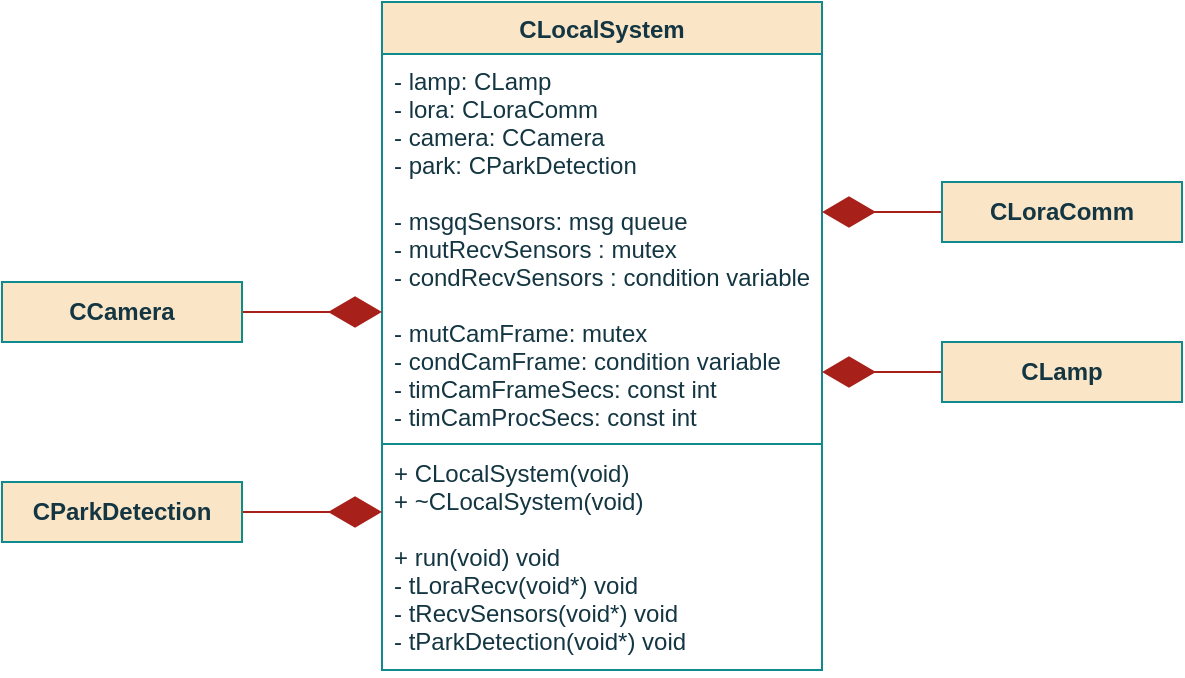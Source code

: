 <mxfile version="16.0.3" type="github" pages="7">
  <diagram id="xRPbzMYtvzO_JJK2Yxg7" name="Class">
    <mxGraphModel dx="931" dy="527" grid="1" gridSize="10" guides="1" tooltips="1" connect="1" arrows="1" fold="1" page="1" pageScale="1" pageWidth="850" pageHeight="1100" math="0" shadow="0">
      <root>
        <mxCell id="0" />
        <mxCell id="1" parent="0" />
        <mxCell id="exN9-fndayGN609k0AWI-1" value="CLocalSystem" style="swimlane;fontStyle=1;align=center;verticalAlign=top;childLayout=stackLayout;horizontal=1;startSize=26;horizontalStack=0;resizeParent=1;resizeParentMax=0;resizeLast=0;collapsible=1;marginBottom=0;fillColor=#FAE5C7;strokeColor=#0F8B8D;fontColor=#143642;" parent="1" vertex="1">
          <mxGeometry x="320" y="10" width="220" height="334" as="geometry">
            <mxRectangle x="-80" y="480" width="80" height="26" as="alternateBounds" />
          </mxGeometry>
        </mxCell>
        <mxCell id="exN9-fndayGN609k0AWI-2" value="- lamp: CLamp&#xa;- lora: CLoraComm&#xa;- camera: CCamera&#xa;- park: CParkDetection&#xa;&#xa;- msgqSensors: msg queue&#xa;- mutRecvSensors : mutex&#xa;- condRecvSensors : condition variable&#xa;&#xa;- mutCamFrame: mutex&#xa;- condCamFrame: condition variable&#xa;- timCamFrameSecs: const int&#xa;- timCamProcSecs: const int&#xa;&#xa;&#xa;&#xa;&#xa;" style="text;strokeColor=none;fillColor=none;align=left;verticalAlign=top;spacingLeft=4;spacingRight=4;overflow=hidden;rotatable=0;points=[[0,0.5],[1,0.5]];portConstraint=eastwest;fontColor=#143642;" parent="exN9-fndayGN609k0AWI-1" vertex="1">
          <mxGeometry y="26" width="220" height="194" as="geometry" />
        </mxCell>
        <mxCell id="exN9-fndayGN609k0AWI-3" value="" style="line;strokeWidth=1;fillColor=none;align=left;verticalAlign=middle;spacingTop=-1;spacingLeft=3;spacingRight=3;rotatable=0;labelPosition=right;points=[];portConstraint=eastwest;labelBackgroundColor=#DAD2D8;strokeColor=#0F8B8D;fontColor=#143642;" parent="exN9-fndayGN609k0AWI-1" vertex="1">
          <mxGeometry y="220" width="220" height="2" as="geometry" />
        </mxCell>
        <mxCell id="exN9-fndayGN609k0AWI-4" value="+ CLocalSystem(void)&#xa;+ ~CLocalSystem(void)&#xa;&#xa;+ run(void) void&#xa;- tLoraRecv(void*) void&#xa;- tRecvSensors(void*) void&#xa;- tParkDetection(void*) void&#xa;" style="text;strokeColor=none;fillColor=none;align=left;verticalAlign=top;spacingLeft=4;spacingRight=4;overflow=hidden;rotatable=0;points=[[0,0.5],[1,0.5]];portConstraint=eastwest;fontColor=#143642;" parent="exN9-fndayGN609k0AWI-1" vertex="1">
          <mxGeometry y="222" width="220" height="112" as="geometry" />
        </mxCell>
        <mxCell id="exN9-fndayGN609k0AWI-5" value="" style="endArrow=diamondThin;endFill=1;endSize=24;html=1;rounded=0;sketch=0;fontColor=#143642;strokeColor=#A8201A;fillColor=#FAE5C7;exitX=1;exitY=0.5;exitDx=0;exitDy=0;" parent="1" source="exN9-fndayGN609k0AWI-11" edge="1">
          <mxGeometry width="160" relative="1" as="geometry">
            <mxPoint x="300" y="230" as="sourcePoint" />
            <mxPoint x="320" y="265.0" as="targetPoint" />
          </mxGeometry>
        </mxCell>
        <mxCell id="exN9-fndayGN609k0AWI-6" value="" style="endArrow=diamondThin;endFill=1;endSize=24;html=1;rounded=0;sketch=0;fontColor=#143642;strokeColor=#A8201A;fillColor=#FAE5C7;exitX=0;exitY=0.5;exitDx=0;exitDy=0;" parent="1" edge="1">
          <mxGeometry width="160" relative="1" as="geometry">
            <mxPoint x="600" y="115" as="sourcePoint" />
            <mxPoint x="540" y="115" as="targetPoint" />
          </mxGeometry>
        </mxCell>
        <mxCell id="exN9-fndayGN609k0AWI-7" value="" style="endArrow=diamondThin;endFill=1;endSize=24;html=1;rounded=0;sketch=0;fontColor=#143642;strokeColor=#A8201A;fillColor=#FAE5C7;exitX=0;exitY=0.5;exitDx=0;exitDy=0;" parent="1" source="exN9-fndayGN609k0AWI-9" edge="1">
          <mxGeometry width="160" relative="1" as="geometry">
            <mxPoint x="540" y="148" as="sourcePoint" />
            <mxPoint x="540" y="195" as="targetPoint" />
          </mxGeometry>
        </mxCell>
        <mxCell id="exN9-fndayGN609k0AWI-8" value="" style="endArrow=diamondThin;endFill=1;endSize=24;html=1;rounded=0;sketch=0;fontColor=#143642;strokeColor=#A8201A;fillColor=#FAE5C7;exitX=1;exitY=0.5;exitDx=0;exitDy=0;" parent="1" source="exN9-fndayGN609k0AWI-10" edge="1">
          <mxGeometry width="160" relative="1" as="geometry">
            <mxPoint x="290" y="133" as="sourcePoint" />
            <mxPoint x="320" y="165" as="targetPoint" />
          </mxGeometry>
        </mxCell>
        <mxCell id="exN9-fndayGN609k0AWI-9" value="CLamp" style="rounded=0;whiteSpace=wrap;html=1;sketch=0;fontColor=#143642;strokeColor=#0F8B8D;fillColor=#FAE5C7;fontStyle=1" parent="1" vertex="1">
          <mxGeometry x="600" y="180" width="120" height="30" as="geometry" />
        </mxCell>
        <mxCell id="exN9-fndayGN609k0AWI-10" value="&lt;div&gt;CCamera&lt;/div&gt;" style="rounded=0;whiteSpace=wrap;html=1;sketch=0;fontColor=#143642;strokeColor=#0F8B8D;fillColor=#FAE5C7;fontStyle=1" parent="1" vertex="1">
          <mxGeometry x="130" y="150" width="120" height="30" as="geometry" />
        </mxCell>
        <mxCell id="exN9-fndayGN609k0AWI-11" value="CParkDetection" style="rounded=0;whiteSpace=wrap;html=1;sketch=0;fontColor=#143642;strokeColor=#0F8B8D;fillColor=#FAE5C7;fontStyle=1" parent="1" vertex="1">
          <mxGeometry x="130" y="250" width="120" height="30" as="geometry" />
        </mxCell>
        <mxCell id="exN9-fndayGN609k0AWI-12" value="CLoraComm" style="rounded=0;whiteSpace=wrap;html=1;sketch=0;fontColor=#143642;strokeColor=#0F8B8D;fillColor=#FAE5C7;fontStyle=1" parent="1" vertex="1">
          <mxGeometry x="600" y="100" width="120" height="30" as="geometry" />
        </mxCell>
      </root>
    </mxGraphModel>
  </diagram>
  <diagram id="z8LxL4Aov0aZeH8CfiWC" name="Constructor">
    <mxGraphModel dx="2200" dy="764" grid="1" gridSize="10" guides="1" tooltips="1" connect="1" arrows="1" fold="1" page="1" pageScale="1" pageWidth="850" pageHeight="1100" math="0" shadow="0">
      <root>
        <mxCell id="op0EoiuZJEP9xvEliXSA-0" />
        <mxCell id="op0EoiuZJEP9xvEliXSA-1" parent="op0EoiuZJEP9xvEliXSA-0" />
        <mxCell id="op0EoiuZJEP9xvEliXSA-2" style="edgeStyle=orthogonalEdgeStyle;curved=0;rounded=1;sketch=0;orthogonalLoop=1;jettySize=auto;html=1;exitX=0.5;exitY=1;exitDx=0;exitDy=0;entryX=0.5;entryY=0;entryDx=0;entryDy=0;fontColor=#143642;strokeColor=#A8201A;fillColor=#FAE5C7;" parent="op0EoiuZJEP9xvEliXSA-1" source="op0EoiuZJEP9xvEliXSA-3" edge="1">
          <mxGeometry relative="1" as="geometry">
            <mxPoint x="-424.5" y="120" as="targetPoint" />
          </mxGeometry>
        </mxCell>
        <mxCell id="op0EoiuZJEP9xvEliXSA-3" value="&lt;div&gt;CLocalSystem&lt;br&gt;&lt;/div&gt;" style="ellipse;whiteSpace=wrap;html=1;fillColor=#FAE5C7;strokeColor=#0F8B8D;fontColor=#143642;fontStyle=1" parent="op0EoiuZJEP9xvEliXSA-1" vertex="1">
          <mxGeometry x="-487.5" y="50" width="125.5" height="50" as="geometry" />
        </mxCell>
        <mxCell id="op0EoiuZJEP9xvEliXSA-4" style="edgeStyle=orthogonalEdgeStyle;rounded=1;orthogonalLoop=1;jettySize=auto;html=1;exitX=0.5;exitY=1;exitDx=0;exitDy=0;entryX=0.5;entryY=0;entryDx=0;entryDy=0;strokeColor=#A8201A;" parent="op0EoiuZJEP9xvEliXSA-1" edge="1">
          <mxGeometry relative="1" as="geometry">
            <mxPoint x="-424.5" y="150" as="sourcePoint" />
            <mxPoint x="-424.75" y="170" as="targetPoint" />
          </mxGeometry>
        </mxCell>
        <mxCell id="op0EoiuZJEP9xvEliXSA-5" value="end" style="ellipse;whiteSpace=wrap;html=1;fillColor=#FAE5C7;strokeColor=#0F8B8D;fontColor=#143642;fontStyle=1" parent="op0EoiuZJEP9xvEliXSA-1" vertex="1">
          <mxGeometry x="-447.88" y="460" width="48" height="30" as="geometry" />
        </mxCell>
        <mxCell id="op0EoiuZJEP9xvEliXSA-8" style="edgeStyle=orthogonalEdgeStyle;rounded=1;orthogonalLoop=1;jettySize=auto;html=1;exitX=0.5;exitY=1;exitDx=0;exitDy=0;entryX=0.5;entryY=0;entryDx=0;entryDy=0;strokeColor=#A8201A;" parent="op0EoiuZJEP9xvEliXSA-1" source="op0EoiuZJEP9xvEliXSA-9" edge="1">
          <mxGeometry relative="1" as="geometry">
            <mxPoint x="-424.5" y="220.0" as="targetPoint" />
          </mxGeometry>
        </mxCell>
        <mxCell id="op0EoiuZJEP9xvEliXSA-9" value="Create &lt;span style=&quot;font-weight: normal&quot;&gt;Pir&lt;/span&gt;" style="shape=process;whiteSpace=wrap;html=1;backgroundOutline=1;rounded=0;sketch=0;fontColor=#143642;strokeColor=#0F8B8D;fillColor=#FAE5C7;fontStyle=1" parent="op0EoiuZJEP9xvEliXSA-1" vertex="1">
          <mxGeometry x="-499.5" y="170" width="150" height="30" as="geometry" />
        </mxCell>
        <mxCell id="op0EoiuZJEP9xvEliXSA-10" value="Create &lt;span style=&quot;font-weight: normal&quot;&gt;Camera&lt;/span&gt;" style="shape=process;whiteSpace=wrap;html=1;backgroundOutline=1;rounded=0;sketch=0;fontColor=#143642;strokeColor=#0F8B8D;fillColor=#FAE5C7;fontStyle=1" parent="op0EoiuZJEP9xvEliXSA-1" vertex="1">
          <mxGeometry x="-499.5" y="220" width="150" height="30" as="geometry" />
        </mxCell>
        <mxCell id="op0EoiuZJEP9xvEliXSA-11" value="&lt;b&gt;Create&lt;/b&gt; &lt;i&gt;lamp&lt;/i&gt;" style="rounded=0;whiteSpace=wrap;html=1;sketch=0;fontColor=#143642;strokeColor=#0F8B8D;fillColor=#FAE5C7;" parent="op0EoiuZJEP9xvEliXSA-1" vertex="1">
          <mxGeometry x="-500" y="120" width="150.25" height="30" as="geometry" />
        </mxCell>
        <mxCell id="op0EoiuZJEP9xvEliXSA-13" value="&lt;b&gt;Create &lt;/b&gt;&lt;i&gt;lora&lt;br&gt;&lt;/i&gt;" style="rounded=0;whiteSpace=wrap;html=1;sketch=0;fontColor=#143642;strokeColor=#0F8B8D;fillColor=#FAE5C7;" parent="op0EoiuZJEP9xvEliXSA-1" vertex="1">
          <mxGeometry x="-500" y="170" width="150.25" height="30" as="geometry" />
        </mxCell>
        <mxCell id="op0EoiuZJEP9xvEliXSA-14" style="edgeStyle=orthogonalEdgeStyle;rounded=1;orthogonalLoop=1;jettySize=auto;html=1;exitX=0.5;exitY=1;exitDx=0;exitDy=0;entryX=0.5;entryY=0;entryDx=0;entryDy=0;strokeColor=#A8201A;" parent="op0EoiuZJEP9xvEliXSA-1" source="op0EoiuZJEP9xvEliXSA-15" target="op0EoiuZJEP9xvEliXSA-19" edge="1">
          <mxGeometry relative="1" as="geometry" />
        </mxCell>
        <mxCell id="op0EoiuZJEP9xvEliXSA-15" value="&lt;b&gt;Create&lt;/b&gt; &lt;i&gt;camera&lt;/i&gt;" style="rounded=0;whiteSpace=wrap;html=1;sketch=0;fontColor=#143642;strokeColor=#0F8B8D;fillColor=#FAE5C7;" parent="op0EoiuZJEP9xvEliXSA-1" vertex="1">
          <mxGeometry x="-499.5" y="220" width="150.25" height="30" as="geometry" />
        </mxCell>
        <mxCell id="op0EoiuZJEP9xvEliXSA-16" style="edgeStyle=orthogonalEdgeStyle;rounded=1;orthogonalLoop=1;jettySize=auto;html=1;exitX=0.5;exitY=1;exitDx=0;exitDy=0;entryX=0.5;entryY=0;entryDx=0;entryDy=0;strokeColor=#A8201A;" parent="op0EoiuZJEP9xvEliXSA-1" source="op0EoiuZJEP9xvEliXSA-17" target="op0EoiuZJEP9xvEliXSA-5" edge="1">
          <mxGeometry relative="1" as="geometry" />
        </mxCell>
        <mxCell id="op0EoiuZJEP9xvEliXSA-17" value="&lt;div&gt;&lt;b&gt;Create&lt;/b&gt; &lt;i&gt;tLoraRecv&lt;/i&gt;&lt;/div&gt;&lt;div&gt;&lt;b&gt;Create &lt;/b&gt;&lt;i&gt;tRecvSensors&lt;/i&gt;&lt;/div&gt;&lt;div&gt;&lt;b&gt;Create &lt;/b&gt;&lt;i&gt;tParkDetection&lt;br&gt;&lt;/i&gt;&lt;/div&gt;" style="rounded=0;whiteSpace=wrap;html=1;sketch=0;fontColor=#143642;strokeColor=#0F8B8D;fillColor=#FAE5C7;" parent="op0EoiuZJEP9xvEliXSA-1" vertex="1">
          <mxGeometry x="-499.5" y="390" width="150.25" height="50" as="geometry" />
        </mxCell>
        <mxCell id="op0EoiuZJEP9xvEliXSA-18" style="edgeStyle=none;rounded=0;orthogonalLoop=1;jettySize=auto;html=1;exitX=0.5;exitY=1;exitDx=0;exitDy=0;entryX=0.5;entryY=0;entryDx=0;entryDy=0;strokeColor=#A8201A;" parent="op0EoiuZJEP9xvEliXSA-1" source="op0EoiuZJEP9xvEliXSA-19" target="famSk4UqZNQ_d9igXdaw-0" edge="1">
          <mxGeometry relative="1" as="geometry" />
        </mxCell>
        <mxCell id="op0EoiuZJEP9xvEliXSA-19" value="&lt;div&gt;&lt;b&gt;Init&lt;/b&gt; &lt;i&gt;mutCamFrame&lt;/i&gt;&lt;/div&gt;&lt;div&gt;&lt;b&gt;Init&lt;/b&gt; &lt;i&gt;condCamFrame&lt;/i&gt;&lt;br&gt;&lt;/div&gt;" style="rounded=0;whiteSpace=wrap;html=1;sketch=0;fontColor=#143642;strokeColor=#0F8B8D;fillColor=#FAE5C7;" parent="op0EoiuZJEP9xvEliXSA-1" vertex="1">
          <mxGeometry x="-499.5" y="270" width="150.25" height="40" as="geometry" />
        </mxCell>
        <mxCell id="famSk4UqZNQ_d9igXdaw-1" style="edgeStyle=orthogonalEdgeStyle;rounded=1;orthogonalLoop=1;jettySize=auto;html=1;exitX=0.5;exitY=1;exitDx=0;exitDy=0;entryX=0.5;entryY=0;entryDx=0;entryDy=0;strokeColor=#A8201A;" parent="op0EoiuZJEP9xvEliXSA-1" source="famSk4UqZNQ_d9igXdaw-0" target="op0EoiuZJEP9xvEliXSA-17" edge="1">
          <mxGeometry relative="1" as="geometry" />
        </mxCell>
        <mxCell id="famSk4UqZNQ_d9igXdaw-0" value="&lt;div&gt;&lt;b&gt;Init&lt;/b&gt; &lt;i&gt;mutRecvSensors&lt;/i&gt;&lt;/div&gt;&lt;div&gt;&lt;b&gt;Init&lt;/b&gt; &lt;i&gt;condRecvSensors&lt;/i&gt;&lt;br&gt;&lt;/div&gt;" style="rounded=0;whiteSpace=wrap;html=1;sketch=0;fontColor=#143642;strokeColor=#0F8B8D;fillColor=#FAE5C7;" parent="op0EoiuZJEP9xvEliXSA-1" vertex="1">
          <mxGeometry x="-499.5" y="330" width="150.25" height="40" as="geometry" />
        </mxCell>
      </root>
    </mxGraphModel>
  </diagram>
  <diagram id="DM7wTGIC_bG_-rdbyG2Y" name="run">
    <mxGraphModel dx="2200" dy="764" grid="1" gridSize="10" guides="1" tooltips="1" connect="1" arrows="1" fold="1" page="1" pageScale="1" pageWidth="850" pageHeight="1100" math="0" shadow="0">
      <root>
        <mxCell id="9_ueuVdL5JtDlcy8EPzc-0" />
        <mxCell id="9_ueuVdL5JtDlcy8EPzc-1" parent="9_ueuVdL5JtDlcy8EPzc-0" />
        <mxCell id="Uo0M1PV5pyz27_JYEp9l-0" style="edgeStyle=orthogonalEdgeStyle;curved=0;rounded=1;sketch=0;orthogonalLoop=1;jettySize=auto;html=1;exitX=0.5;exitY=1;exitDx=0;exitDy=0;entryX=0.5;entryY=0;entryDx=0;entryDy=0;fontColor=#143642;strokeColor=#A8201A;fillColor=#FAE5C7;" parent="9_ueuVdL5JtDlcy8EPzc-1" source="Uo0M1PV5pyz27_JYEp9l-1" edge="1">
          <mxGeometry relative="1" as="geometry">
            <mxPoint x="-424.5" y="120" as="targetPoint" />
          </mxGeometry>
        </mxCell>
        <mxCell id="Uo0M1PV5pyz27_JYEp9l-1" value="Run" style="ellipse;whiteSpace=wrap;html=1;fillColor=#FAE5C7;strokeColor=#0F8B8D;fontColor=#143642;fontStyle=1" parent="9_ueuVdL5JtDlcy8EPzc-1" vertex="1">
          <mxGeometry x="-487.5" y="50" width="125.5" height="50" as="geometry" />
        </mxCell>
        <mxCell id="Uo0M1PV5pyz27_JYEp9l-3" value="end" style="ellipse;whiteSpace=wrap;html=1;fillColor=#FAE5C7;strokeColor=#0F8B8D;fontColor=#143642;fontStyle=1" parent="9_ueuVdL5JtDlcy8EPzc-1" vertex="1">
          <mxGeometry x="-449.37" y="340" width="48" height="30" as="geometry" />
        </mxCell>
        <mxCell id="_3WkHsjY319dbbsvAc-e-0" style="edgeStyle=orthogonalEdgeStyle;rounded=1;orthogonalLoop=1;jettySize=auto;html=1;exitX=0.5;exitY=1;exitDx=0;exitDy=0;entryX=0.5;entryY=0;entryDx=0;entryDy=0;strokeColor=#A8201A;" parent="9_ueuVdL5JtDlcy8EPzc-1" source="I6FT9Wov1RtJGtG56qlr-0" target="xCNR5hnXxy7U439vFOP1-0" edge="1">
          <mxGeometry relative="1" as="geometry" />
        </mxCell>
        <mxCell id="I6FT9Wov1RtJGtG56qlr-0" value="&lt;i&gt;lora&lt;/i&gt;&lt;b&gt;.init(&lt;/b&gt;&lt;b&gt;)&lt;/b&gt;" style="shape=process;whiteSpace=wrap;html=1;backgroundOutline=1;rounded=0;sketch=0;fontColor=#143642;strokeColor=#0F8B8D;fillColor=#FAE5C7;" parent="9_ueuVdL5JtDlcy8EPzc-1" vertex="1">
          <mxGeometry x="-499.75" y="170" width="150" height="30" as="geometry" />
        </mxCell>
        <mxCell id="_3WkHsjY319dbbsvAc-e-1" style="edgeStyle=orthogonalEdgeStyle;rounded=1;orthogonalLoop=1;jettySize=auto;html=1;exitX=0.5;exitY=1;exitDx=0;exitDy=0;entryX=0.5;entryY=0;entryDx=0;entryDy=0;strokeColor=#A8201A;" parent="9_ueuVdL5JtDlcy8EPzc-1" source="xCNR5hnXxy7U439vFOP1-0" target="KINEDeFreG2Bv2fwqSzw-0" edge="1">
          <mxGeometry relative="1" as="geometry" />
        </mxCell>
        <mxCell id="xCNR5hnXxy7U439vFOP1-0" value="&lt;i&gt;lora&lt;/i&gt;&lt;b&gt;.run(&lt;/b&gt;&lt;b&gt;)&lt;/b&gt;" style="shape=process;whiteSpace=wrap;html=1;backgroundOutline=1;rounded=0;sketch=0;fontColor=#143642;strokeColor=#0F8B8D;fillColor=#FAE5C7;" parent="9_ueuVdL5JtDlcy8EPzc-1" vertex="1">
          <mxGeometry x="-500.37" y="220" width="150" height="30" as="geometry" />
        </mxCell>
        <mxCell id="_3WkHsjY319dbbsvAc-e-2" style="edgeStyle=orthogonalEdgeStyle;rounded=1;orthogonalLoop=1;jettySize=auto;html=1;exitX=0.5;exitY=1;exitDx=0;exitDy=0;entryX=0.5;entryY=0;entryDx=0;entryDy=0;strokeColor=#A8201A;" parent="9_ueuVdL5JtDlcy8EPzc-1" source="KINEDeFreG2Bv2fwqSzw-0" target="Uo0M1PV5pyz27_JYEp9l-3" edge="1">
          <mxGeometry relative="1" as="geometry" />
        </mxCell>
        <mxCell id="KINEDeFreG2Bv2fwqSzw-0" value="&lt;div&gt;&lt;b&gt;Join&lt;/b&gt; &lt;i&gt;tLoraRecv&lt;/i&gt;&lt;/div&gt;&lt;div&gt;&lt;b&gt;Join&lt;/b&gt; &lt;i&gt;tRecvSensors&lt;/i&gt;&lt;/div&gt;&lt;div&gt;&lt;b&gt;Join&lt;/b&gt; &lt;i&gt;tParkDetection&lt;/i&gt;&lt;br&gt;&lt;/div&gt;" style="rounded=0;whiteSpace=wrap;html=1;sketch=0;fontColor=#143642;strokeColor=#0F8B8D;fillColor=#FAE5C7;" parent="9_ueuVdL5JtDlcy8EPzc-1" vertex="1">
          <mxGeometry x="-500.37" y="270" width="150" height="50" as="geometry" />
        </mxCell>
        <mxCell id="52kxpFOcmbm5MqgvhABa-0" style="edgeStyle=orthogonalEdgeStyle;rounded=1;orthogonalLoop=1;jettySize=auto;html=1;exitX=0.5;exitY=1;exitDx=0;exitDy=0;entryX=0.5;entryY=0;entryDx=0;entryDy=0;strokeColor=#A8201A;" parent="9_ueuVdL5JtDlcy8EPzc-1" source="-T743L5B9WCy__bEw3Js-0" target="I6FT9Wov1RtJGtG56qlr-0" edge="1">
          <mxGeometry relative="1" as="geometry" />
        </mxCell>
        <mxCell id="-T743L5B9WCy__bEw3Js-0" value="&lt;b&gt;setTimer(&lt;/b&gt;&lt;i&gt;timCamFrame&lt;/i&gt;&lt;b&gt;)&lt;/b&gt;" style="rounded=0;whiteSpace=wrap;html=1;sketch=0;fontColor=#143642;strokeColor=#0F8B8D;fillColor=#FAE5C7;" parent="9_ueuVdL5JtDlcy8EPzc-1" vertex="1">
          <mxGeometry x="-499.75" y="120" width="149.75" height="30" as="geometry" />
        </mxCell>
      </root>
    </mxGraphModel>
  </diagram>
  <diagram id="EEZgsm-cIwMRwmNPxhZT" name="tLoraRecv">
    <mxGraphModel dx="2200" dy="764" grid="1" gridSize="10" guides="1" tooltips="1" connect="1" arrows="1" fold="1" page="1" pageScale="1" pageWidth="850" pageHeight="1100" math="0" shadow="0">
      <root>
        <mxCell id="wxZqaYUNUVHBQ3FXVzNk-0" />
        <mxCell id="wxZqaYUNUVHBQ3FXVzNk-1" parent="wxZqaYUNUVHBQ3FXVzNk-0" />
        <mxCell id="wxZqaYUNUVHBQ3FXVzNk-2" style="edgeStyle=orthogonalEdgeStyle;curved=0;rounded=1;sketch=0;orthogonalLoop=1;jettySize=auto;html=1;exitX=0.5;exitY=1;exitDx=0;exitDy=0;entryX=0.5;entryY=0;entryDx=0;entryDy=0;fontColor=#143642;strokeColor=#A8201A;fillColor=#FAE5C7;" parent="wxZqaYUNUVHBQ3FXVzNk-1" source="wxZqaYUNUVHBQ3FXVzNk-3" target="wxZqaYUNUVHBQ3FXVzNk-5" edge="1">
          <mxGeometry relative="1" as="geometry" />
        </mxCell>
        <mxCell id="wxZqaYUNUVHBQ3FXVzNk-3" value="tLoraRecv" style="ellipse;whiteSpace=wrap;html=1;fillColor=#FAE5C7;strokeColor=#0F8B8D;fontColor=#143642;fontStyle=1" parent="wxZqaYUNUVHBQ3FXVzNk-1" vertex="1">
          <mxGeometry x="-488" y="80" width="125.5" height="50" as="geometry" />
        </mxCell>
        <mxCell id="wxZqaYUNUVHBQ3FXVzNk-4" style="edgeStyle=orthogonalEdgeStyle;curved=0;rounded=1;sketch=0;orthogonalLoop=1;jettySize=auto;html=1;exitX=0.5;exitY=1;exitDx=0;exitDy=0;entryX=0.5;entryY=0;entryDx=0;entryDy=0;fontColor=#143642;strokeColor=#A8201A;fillColor=#FAE5C7;" parent="wxZqaYUNUVHBQ3FXVzNk-1" source="wxZqaYUNUVHBQ3FXVzNk-5" edge="1">
          <mxGeometry relative="1" as="geometry">
            <mxPoint x="-425" y="200.0" as="targetPoint" />
          </mxGeometry>
        </mxCell>
        <mxCell id="wxZqaYUNUVHBQ3FXVzNk-5" value="" style="ellipse;whiteSpace=wrap;html=1;aspect=fixed;rounded=0;sketch=0;fontColor=#143642;strokeColor=#0F8B8D;fillColor=#FAE5C7;" parent="wxZqaYUNUVHBQ3FXVzNk-1" vertex="1">
          <mxGeometry x="-435" y="160" width="20" height="20" as="geometry" />
        </mxCell>
        <mxCell id="wxZqaYUNUVHBQ3FXVzNk-6" value="Returns &lt;i&gt;message&lt;/i&gt;" style="edgeStyle=orthogonalEdgeStyle;curved=0;rounded=1;sketch=0;orthogonalLoop=1;jettySize=auto;html=1;fontColor=#143642;strokeColor=#A8201A;fillColor=#FAE5C7;entryX=0.5;entryY=0;entryDx=0;entryDy=0;exitX=0.5;exitY=1;exitDx=0;exitDy=0;" parent="wxZqaYUNUVHBQ3FXVzNk-1" source="wxZqaYUNUVHBQ3FXVzNk-11" target="wxZqaYUNUVHBQ3FXVzNk-16" edge="1">
          <mxGeometry relative="1" as="geometry">
            <mxPoint x="-425" y="300.0" as="sourcePoint" />
            <mxPoint x="-425.25" y="350" as="targetPoint" />
          </mxGeometry>
        </mxCell>
        <mxCell id="wxZqaYUNUVHBQ3FXVzNk-7" style="edgeStyle=orthogonalEdgeStyle;rounded=1;sketch=0;orthogonalLoop=1;jettySize=auto;html=1;exitX=0.5;exitY=1;exitDx=0;exitDy=0;entryX=0;entryY=0.5;entryDx=0;entryDy=0;fontColor=#143642;strokeColor=#A8201A;fillColor=#FAE5C7;" parent="wxZqaYUNUVHBQ3FXVzNk-1" source="wxZqaYUNUVHBQ3FXVzNk-8" target="wxZqaYUNUVHBQ3FXVzNk-5" edge="1">
          <mxGeometry relative="1" as="geometry">
            <Array as="points">
              <mxPoint x="-425" y="500" />
              <mxPoint x="-570" y="500" />
              <mxPoint x="-570" y="170" />
            </Array>
          </mxGeometry>
        </mxCell>
        <mxCell id="wxZqaYUNUVHBQ3FXVzNk-8" value="&lt;b&gt;Execute&lt;/b&gt; &lt;i&gt;command&lt;/i&gt;" style="rounded=0;whiteSpace=wrap;html=1;sketch=0;fontColor=#143642;strokeColor=#0F8B8D;fillColor=#FAE5C7;" parent="wxZqaYUNUVHBQ3FXVzNk-1" vertex="1">
          <mxGeometry x="-500" y="460" width="150" height="30" as="geometry" />
        </mxCell>
        <mxCell id="wxZqaYUNUVHBQ3FXVzNk-9" style="edgeStyle=orthogonalEdgeStyle;curved=0;rounded=1;sketch=0;orthogonalLoop=1;jettySize=auto;html=1;exitX=1;exitY=0.5;exitDx=0;exitDy=0;entryX=1;entryY=0.5;entryDx=0;entryDy=0;fontColor=#143642;strokeColor=#A8201A;fillColor=#FAE5C7;" parent="wxZqaYUNUVHBQ3FXVzNk-1" source="wxZqaYUNUVHBQ3FXVzNk-16" target="wxZqaYUNUVHBQ3FXVzNk-5" edge="1">
          <mxGeometry relative="1" as="geometry">
            <mxPoint x="-382.75" y="660" as="sourcePoint" />
            <Array as="points">
              <mxPoint x="-320" y="315" />
              <mxPoint x="-320" y="170" />
            </Array>
          </mxGeometry>
        </mxCell>
        <mxCell id="wxZqaYUNUVHBQ3FXVzNk-10" value="No" style="edgeLabel;html=1;align=center;verticalAlign=middle;resizable=0;points=[];fontColor=#143642;" parent="wxZqaYUNUVHBQ3FXVzNk-9" vertex="1" connectable="0">
          <mxGeometry x="-0.958" y="2" relative="1" as="geometry">
            <mxPoint as="offset" />
          </mxGeometry>
        </mxCell>
        <mxCell id="wxZqaYUNUVHBQ3FXVzNk-11" value="&lt;i&gt;lora&lt;/i&gt;&lt;b&gt;.recv()&lt;/b&gt;" style="shape=process;whiteSpace=wrap;html=1;backgroundOutline=1;rounded=0;sketch=0;fontColor=#143642;strokeColor=#0F8B8D;fillColor=#FAE5C7;" parent="wxZqaYUNUVHBQ3FXVzNk-1" vertex="1">
          <mxGeometry x="-500" y="200" width="150" height="30" as="geometry" />
        </mxCell>
        <mxCell id="wxZqaYUNUVHBQ3FXVzNk-12" value="Returns &lt;i&gt;command&lt;/i&gt;" style="edgeStyle=orthogonalEdgeStyle;rounded=1;sketch=0;orthogonalLoop=1;jettySize=auto;html=1;fontColor=#143642;strokeColor=#A8201A;fillColor=#FAE5C7;" parent="wxZqaYUNUVHBQ3FXVzNk-1" source="wxZqaYUNUVHBQ3FXVzNk-13" target="wxZqaYUNUVHBQ3FXVzNk-8" edge="1">
          <mxGeometry relative="1" as="geometry" />
        </mxCell>
        <mxCell id="wxZqaYUNUVHBQ3FXVzNk-13" value="&lt;b&gt;parse&lt;/b&gt;(&lt;i&gt;message&lt;/i&gt;)" style="shape=process;whiteSpace=wrap;html=1;backgroundOutline=1;rounded=0;sketch=0;fontColor=#143642;strokeColor=#0F8B8D;fillColor=#FAE5C7;" parent="wxZqaYUNUVHBQ3FXVzNk-1" vertex="1">
          <mxGeometry x="-500.25" y="390" width="150" height="30" as="geometry" />
        </mxCell>
        <mxCell id="wxZqaYUNUVHBQ3FXVzNk-14" style="edgeStyle=orthogonalEdgeStyle;sketch=0;orthogonalLoop=1;jettySize=auto;html=1;exitX=0;exitY=0.5;exitDx=0;exitDy=0;entryX=0.5;entryY=0;entryDx=0;entryDy=0;fontColor=#143642;strokeColor=#A8201A;fillColor=#FAE5C7;rounded=1;" parent="wxZqaYUNUVHBQ3FXVzNk-1" source="wxZqaYUNUVHBQ3FXVzNk-16" target="wxZqaYUNUVHBQ3FXVzNk-13" edge="1">
          <mxGeometry relative="1" as="geometry">
            <Array as="points">
              <mxPoint x="-520" y="315" />
              <mxPoint x="-520" y="370" />
              <mxPoint x="-425" y="370" />
            </Array>
          </mxGeometry>
        </mxCell>
        <mxCell id="wxZqaYUNUVHBQ3FXVzNk-15" value="Yes" style="edgeLabel;html=1;align=center;verticalAlign=middle;resizable=0;points=[];fontColor=#143642;" parent="wxZqaYUNUVHBQ3FXVzNk-14" vertex="1" connectable="0">
          <mxGeometry x="-0.909" y="-1" relative="1" as="geometry">
            <mxPoint as="offset" />
          </mxGeometry>
        </mxCell>
        <mxCell id="wxZqaYUNUVHBQ3FXVzNk-16" value="&lt;div&gt;&lt;i&gt;message&lt;/i&gt; was&lt;/div&gt;&lt;div&gt;received?&lt;br&gt;&lt;/div&gt;" style="rhombus;whiteSpace=wrap;html=1;rounded=0;sketch=0;fontColor=#143642;strokeColor=#0F8B8D;fillColor=#FAE5C7;" parent="wxZqaYUNUVHBQ3FXVzNk-1" vertex="1">
          <mxGeometry x="-474.25" y="270" width="98" height="90" as="geometry" />
        </mxCell>
      </root>
    </mxGraphModel>
  </diagram>
  <diagram name="tRecvSensors" id="W7XW2chocMMKl4qNiYHi">
    <mxGraphModel dx="771" dy="437" grid="1" gridSize="10" guides="1" tooltips="1" connect="1" arrows="1" fold="1" page="1" pageScale="1" pageWidth="850" pageHeight="1100" math="0" shadow="0">
      <root>
        <mxCell id="65mWP75gv3ousZ1Qj-2y-0" />
        <mxCell id="65mWP75gv3ousZ1Qj-2y-1" parent="65mWP75gv3ousZ1Qj-2y-0" />
        <mxCell id="65mWP75gv3ousZ1Qj-2y-2" style="edgeStyle=orthogonalEdgeStyle;curved=0;rounded=1;sketch=0;orthogonalLoop=1;jettySize=auto;html=1;exitX=0.5;exitY=1;exitDx=0;exitDy=0;entryX=0.5;entryY=0;entryDx=0;entryDy=0;fontSize=11;fontColor=#143642;strokeColor=#A8201A;fillColor=#FAE5C7;" edge="1" parent="65mWP75gv3ousZ1Qj-2y-1" source="65mWP75gv3ousZ1Qj-2y-3" target="65mWP75gv3ousZ1Qj-2y-17">
          <mxGeometry relative="1" as="geometry" />
        </mxCell>
        <mxCell id="65mWP75gv3ousZ1Qj-2y-3" value="&lt;div&gt;tRecvSensors&lt;/div&gt;" style="ellipse;whiteSpace=wrap;html=1;fillColor=#FAE5C7;strokeColor=#0F8B8D;fontColor=#143642;fontStyle=1" vertex="1" parent="65mWP75gv3ousZ1Qj-2y-1">
          <mxGeometry x="291.75" y="60" width="125.5" height="50" as="geometry" />
        </mxCell>
        <mxCell id="65mWP75gv3ousZ1Qj-2y-4" value="Returns &lt;i&gt;cmd&lt;/i&gt;" style="edgeStyle=orthogonalEdgeStyle;curved=0;rounded=1;sketch=0;orthogonalLoop=1;jettySize=auto;html=1;exitX=0.5;exitY=1;exitDx=0;exitDy=0;entryX=0.5;entryY=0;entryDx=0;entryDy=0;fontSize=11;fontColor=#143642;strokeColor=#A8201A;fillColor=#FAE5C7;" edge="1" parent="65mWP75gv3ousZ1Qj-2y-1" source="65mWP75gv3ousZ1Qj-2y-5" target="65mWP75gv3ousZ1Qj-2y-27">
          <mxGeometry relative="1" as="geometry" />
        </mxCell>
        <mxCell id="65mWP75gv3ousZ1Qj-2y-5" value="&lt;b&gt;Read&lt;/b&gt; from &lt;i&gt;msgqSensors&lt;/i&gt;" style="rounded=0;whiteSpace=wrap;html=1;sketch=0;fontColor=#143642;strokeColor=#0F8B8D;fillColor=#FAE5C7;" vertex="1" parent="65mWP75gv3ousZ1Qj-2y-1">
          <mxGeometry x="540" y="200" width="150.25" height="30" as="geometry" />
        </mxCell>
        <mxCell id="65mWP75gv3ousZ1Qj-2y-7" value="&lt;div&gt;&lt;i&gt;lora&lt;/i&gt;&lt;b&gt;.push&lt;/b&gt;&lt;/div&gt;&lt;div&gt;(&quot;LAMP&quot; + &lt;i&gt;cmd&lt;/i&gt;)&lt;/div&gt;" style="shape=process;whiteSpace=wrap;html=1;backgroundOutline=1;rounded=0;sketch=0;fontColor=#143642;strokeColor=#0F8B8D;fillColor=#FAE5C7;size=0.064;" vertex="1" parent="65mWP75gv3ousZ1Qj-2y-1">
          <mxGeometry x="540.5" y="320" width="149.5" height="30" as="geometry" />
        </mxCell>
        <mxCell id="65mWP75gv3ousZ1Qj-2y-8" style="edgeStyle=orthogonalEdgeStyle;rounded=1;orthogonalLoop=1;jettySize=auto;html=1;exitX=0.5;exitY=1;exitDx=0;exitDy=0;entryX=0.5;entryY=0;entryDx=0;entryDy=0;strokeColor=#A8201A;" edge="1" parent="65mWP75gv3ousZ1Qj-2y-1" target="7hCzAU5IkTfohHZjhJlq-0">
          <mxGeometry relative="1" as="geometry">
            <mxPoint x="614.88" y="350" as="sourcePoint" />
          </mxGeometry>
        </mxCell>
        <mxCell id="65mWP75gv3ousZ1Qj-2y-10" style="edgeStyle=orthogonalEdgeStyle;curved=0;rounded=1;sketch=0;orthogonalLoop=1;jettySize=auto;html=1;exitX=1;exitY=0.5;exitDx=0;exitDy=0;fontSize=11;fontColor=#143642;strokeColor=#A8201A;fillColor=#FAE5C7;entryX=1;entryY=0.5;entryDx=0;entryDy=0;" edge="1" parent="65mWP75gv3ousZ1Qj-2y-1" source="65mWP75gv3ousZ1Qj-2y-14" target="65mWP75gv3ousZ1Qj-2y-15">
          <mxGeometry relative="1" as="geometry">
            <mxPoint x="349.77" y="500" as="targetPoint" />
            <Array as="points">
              <mxPoint x="460" y="365" />
              <mxPoint x="460" y="460" />
            </Array>
          </mxGeometry>
        </mxCell>
        <mxCell id="65mWP75gv3ousZ1Qj-2y-11" value="No" style="edgeLabel;html=1;align=center;verticalAlign=middle;resizable=0;points=[];fontSize=11;fontColor=#143642;" vertex="1" connectable="0" parent="65mWP75gv3ousZ1Qj-2y-10">
          <mxGeometry x="-0.91" y="-1" relative="1" as="geometry">
            <mxPoint x="7" y="-1" as="offset" />
          </mxGeometry>
        </mxCell>
        <mxCell id="65mWP75gv3ousZ1Qj-2y-12" style="edgeStyle=orthogonalEdgeStyle;rounded=1;orthogonalLoop=1;jettySize=auto;html=1;exitX=0;exitY=0.5;exitDx=0;exitDy=0;entryX=0.5;entryY=0;entryDx=0;entryDy=0;strokeColor=#A8201A;" edge="1" parent="65mWP75gv3ousZ1Qj-2y-1" source="65mWP75gv3ousZ1Qj-2y-14" target="65mWP75gv3ousZ1Qj-2y-22">
          <mxGeometry relative="1" as="geometry" />
        </mxCell>
        <mxCell id="65mWP75gv3ousZ1Qj-2y-13" value="Yes" style="edgeLabel;html=1;align=center;verticalAlign=middle;resizable=0;points=[];" vertex="1" connectable="0" parent="65mWP75gv3ousZ1Qj-2y-12">
          <mxGeometry x="-0.591" y="-1" relative="1" as="geometry">
            <mxPoint as="offset" />
          </mxGeometry>
        </mxCell>
        <mxCell id="65mWP75gv3ousZ1Qj-2y-14" value="&lt;div&gt;&lt;i&gt;msgqSensors&lt;/i&gt;&lt;/div&gt;&lt;div&gt;is empty?&lt;/div&gt;" style="rhombus;whiteSpace=wrap;html=1;rounded=0;sketch=0;fontColor=#143642;strokeColor=#0F8B8D;fillColor=#FAE5C7;" vertex="1" parent="65mWP75gv3ousZ1Qj-2y-1">
          <mxGeometry x="297.5" y="320" width="114.49" height="90" as="geometry" />
        </mxCell>
        <mxCell id="65mWP75gv3ousZ1Qj-2y-15" value="1" style="ellipse;whiteSpace=wrap;html=1;aspect=fixed;rounded=0;sketch=0;fontColor=#143642;strokeColor=#0F8B8D;fillColor=#FAE5C7;fontStyle=1" vertex="1" parent="65mWP75gv3ousZ1Qj-2y-1">
          <mxGeometry x="344.75" y="450" width="20" height="20" as="geometry" />
        </mxCell>
        <mxCell id="65mWP75gv3ousZ1Qj-2y-16" style="edgeStyle=orthogonalEdgeStyle;curved=0;rounded=1;sketch=0;orthogonalLoop=1;jettySize=auto;html=1;exitX=0.5;exitY=1;exitDx=0;exitDy=0;fontSize=11;fontColor=#143642;strokeColor=#A8201A;fillColor=#FAE5C7;entryX=0.5;entryY=0;entryDx=0;entryDy=0;" edge="1" parent="65mWP75gv3ousZ1Qj-2y-1" source="65mWP75gv3ousZ1Qj-2y-17" target="65mWP75gv3ousZ1Qj-2y-19">
          <mxGeometry relative="1" as="geometry">
            <mxPoint x="354.75" y="200" as="targetPoint" />
          </mxGeometry>
        </mxCell>
        <mxCell id="65mWP75gv3ousZ1Qj-2y-17" value="&lt;b&gt;Open &lt;/b&gt;&lt;i&gt;msgqSensors&lt;/i&gt;" style="rounded=0;whiteSpace=wrap;html=1;sketch=0;fontColor=#143642;strokeColor=#0F8B8D;fillColor=#FAE5C7;" vertex="1" parent="65mWP75gv3ousZ1Qj-2y-1">
          <mxGeometry x="279.75" y="130" width="150.25" height="30" as="geometry" />
        </mxCell>
        <mxCell id="65mWP75gv3ousZ1Qj-2y-18" style="edgeStyle=orthogonalEdgeStyle;rounded=1;orthogonalLoop=1;jettySize=auto;html=1;exitX=0.5;exitY=1;exitDx=0;exitDy=0;entryX=0.5;entryY=0;entryDx=0;entryDy=0;strokeColor=#A8201A;" edge="1" parent="65mWP75gv3ousZ1Qj-2y-1" source="65mWP75gv3ousZ1Qj-2y-19" target="65mWP75gv3ousZ1Qj-2y-25">
          <mxGeometry relative="1" as="geometry" />
        </mxCell>
        <mxCell id="65mWP75gv3ousZ1Qj-2y-19" value="&lt;b&gt;Send &lt;/b&gt;&lt;i&gt;PID to msgqSensors&lt;/i&gt;" style="rounded=0;whiteSpace=wrap;html=1;sketch=0;fontColor=#143642;strokeColor=#0F8B8D;fillColor=#FAE5C7;" vertex="1" parent="65mWP75gv3ousZ1Qj-2y-1">
          <mxGeometry x="279.37" y="180" width="150.25" height="30" as="geometry" />
        </mxCell>
        <mxCell id="65mWP75gv3ousZ1Qj-2y-20" value="" style="edgeStyle=orthogonalEdgeStyle;curved=0;rounded=1;sketch=0;orthogonalLoop=1;jettySize=auto;html=1;fontFamily=Helvetica;fontColor=#143642;strokeColor=#A8201A;fillColor=#FAE5C7;entryX=0.5;entryY=0;entryDx=0;entryDy=0;" edge="1" parent="65mWP75gv3ousZ1Qj-2y-1" target="65mWP75gv3ousZ1Qj-2y-24">
          <mxGeometry relative="1" as="geometry">
            <mxPoint x="354.75" y="260" as="targetPoint" />
            <mxPoint x="354.75" y="250.0" as="sourcePoint" />
          </mxGeometry>
        </mxCell>
        <mxCell id="65mWP75gv3ousZ1Qj-2y-21" style="edgeStyle=orthogonalEdgeStyle;rounded=1;orthogonalLoop=1;jettySize=auto;html=1;exitX=0.5;exitY=1;exitDx=0;exitDy=0;entryX=0;entryY=0.5;entryDx=0;entryDy=0;strokeColor=#A8201A;" edge="1" parent="65mWP75gv3ousZ1Qj-2y-1" source="65mWP75gv3ousZ1Qj-2y-22" target="65mWP75gv3ousZ1Qj-2y-15">
          <mxGeometry relative="1" as="geometry" />
        </mxCell>
        <mxCell id="65mWP75gv3ousZ1Qj-2y-22" value="&lt;b&gt;Wait&lt;/b&gt; for &lt;i&gt;condRecvSensors&lt;/i&gt;" style="rounded=0;whiteSpace=wrap;html=1;sketch=0;fontColor=#143642;strokeColor=#0F8B8D;fillColor=#FAE5C7;" vertex="1" parent="65mWP75gv3ousZ1Qj-2y-1">
          <mxGeometry x="170" y="400" width="150" height="30" as="geometry" />
        </mxCell>
        <mxCell id="65mWP75gv3ousZ1Qj-2y-23" style="edgeStyle=orthogonalEdgeStyle;rounded=1;orthogonalLoop=1;jettySize=auto;html=1;exitX=0.5;exitY=1;exitDx=0;exitDy=0;entryX=0.5;entryY=0;entryDx=0;entryDy=0;fontFamily=Helvetica;strokeColor=#A8201A;" edge="1" parent="65mWP75gv3ousZ1Qj-2y-1" source="65mWP75gv3ousZ1Qj-2y-24" target="65mWP75gv3ousZ1Qj-2y-14">
          <mxGeometry relative="1" as="geometry" />
        </mxCell>
        <mxCell id="65mWP75gv3ousZ1Qj-2y-24" value="&lt;b&gt;Lock&lt;/b&gt; &lt;i&gt;mutRecvSensors&lt;/i&gt;" style="rounded=0;whiteSpace=wrap;html=1;sketch=0;fontColor=#143642;strokeColor=#0F8B8D;fillColor=#FAE5C7;fontFamily=Helvetica;" vertex="1" parent="65mWP75gv3ousZ1Qj-2y-1">
          <mxGeometry x="279.62" y="270" width="150.38" height="30" as="geometry" />
        </mxCell>
        <mxCell id="65mWP75gv3ousZ1Qj-2y-25" value="" style="ellipse;whiteSpace=wrap;html=1;aspect=fixed;rounded=0;sketch=0;fontColor=#143642;strokeColor=#0F8B8D;fillColor=#FAE5C7;" vertex="1" parent="65mWP75gv3ousZ1Qj-2y-1">
          <mxGeometry x="345" y="230" width="20" height="20" as="geometry" />
        </mxCell>
        <mxCell id="65mWP75gv3ousZ1Qj-2y-26" style="edgeStyle=orthogonalEdgeStyle;rounded=1;orthogonalLoop=1;jettySize=auto;html=1;exitX=0.5;exitY=1;exitDx=0;exitDy=0;entryX=0.5;entryY=0;entryDx=0;entryDy=0;strokeColor=#A8201A;" edge="1" parent="65mWP75gv3ousZ1Qj-2y-1" source="65mWP75gv3ousZ1Qj-2y-27" target="65mWP75gv3ousZ1Qj-2y-7">
          <mxGeometry relative="1" as="geometry" />
        </mxCell>
        <mxCell id="65mWP75gv3ousZ1Qj-2y-27" value="&lt;b&gt;Unlock&lt;/b&gt; &lt;i&gt;mutRecvSensors&lt;/i&gt;" style="rounded=0;whiteSpace=wrap;html=1;sketch=0;fontColor=#143642;strokeColor=#0F8B8D;fillColor=#FAE5C7;fontFamily=Helvetica;" vertex="1" parent="65mWP75gv3ousZ1Qj-2y-1">
          <mxGeometry x="540.25" y="270" width="150.38" height="30" as="geometry" />
        </mxCell>
        <mxCell id="65mWP75gv3ousZ1Qj-2y-28" style="edgeStyle=orthogonalEdgeStyle;rounded=1;orthogonalLoop=1;jettySize=auto;html=1;exitX=0.5;exitY=1;exitDx=0;exitDy=0;entryX=0.5;entryY=0;entryDx=0;entryDy=0;strokeColor=#A8201A;" edge="1" parent="65mWP75gv3ousZ1Qj-2y-1" source="65mWP75gv3ousZ1Qj-2y-29" target="65mWP75gv3ousZ1Qj-2y-5">
          <mxGeometry relative="1" as="geometry" />
        </mxCell>
        <mxCell id="65mWP75gv3ousZ1Qj-2y-29" value="1" style="ellipse;whiteSpace=wrap;html=1;aspect=fixed;rounded=0;sketch=0;fontColor=#143642;strokeColor=#0F8B8D;fillColor=#FAE5C7;fontStyle=1" vertex="1" parent="65mWP75gv3ousZ1Qj-2y-1">
          <mxGeometry x="605.13" y="130" width="20" height="20" as="geometry" />
        </mxCell>
        <mxCell id="65mWP75gv3ousZ1Qj-2y-30" value="2" style="ellipse;whiteSpace=wrap;html=1;aspect=fixed;rounded=0;sketch=0;fontColor=#143642;strokeColor=#0F8B8D;fillColor=#FAE5C7;fontStyle=1" vertex="1" parent="65mWP75gv3ousZ1Qj-2y-1">
          <mxGeometry x="605.13" y="450" width="20" height="20" as="geometry" />
        </mxCell>
        <mxCell id="65mWP75gv3ousZ1Qj-2y-31" value="" style="edgeStyle=orthogonalEdgeStyle;rounded=1;orthogonalLoop=1;jettySize=auto;html=1;strokeColor=#A8201A;" edge="1" parent="65mWP75gv3ousZ1Qj-2y-1" source="65mWP75gv3ousZ1Qj-2y-32" target="65mWP75gv3ousZ1Qj-2y-25">
          <mxGeometry relative="1" as="geometry" />
        </mxCell>
        <mxCell id="65mWP75gv3ousZ1Qj-2y-32" value="2" style="ellipse;whiteSpace=wrap;html=1;aspect=fixed;rounded=0;sketch=0;fontColor=#143642;strokeColor=#0F8B8D;fillColor=#FAE5C7;fontStyle=1" vertex="1" parent="65mWP75gv3ousZ1Qj-2y-1">
          <mxGeometry x="450" y="230" width="20" height="20" as="geometry" />
        </mxCell>
        <mxCell id="7hCzAU5IkTfohHZjhJlq-1" style="edgeStyle=orthogonalEdgeStyle;orthogonalLoop=1;jettySize=auto;html=1;exitX=0.5;exitY=1;exitDx=0;exitDy=0;entryX=0.5;entryY=0;entryDx=0;entryDy=0;rounded=1;strokeColor=#A8201A;" edge="1" parent="65mWP75gv3ousZ1Qj-2y-1" source="7hCzAU5IkTfohHZjhJlq-0" target="65mWP75gv3ousZ1Qj-2y-30">
          <mxGeometry relative="1" as="geometry" />
        </mxCell>
        <mxCell id="7hCzAU5IkTfohHZjhJlq-0" value="&lt;div&gt;&lt;i&gt;lamp&lt;/i&gt;.&lt;b&gt;setbrightness&lt;/b&gt;&lt;/div&gt;&lt;div&gt;(&lt;i&gt;pwm &lt;/i&gt;according to &lt;i&gt;cmd&lt;/i&gt;)&lt;/div&gt;" style="shape=process;whiteSpace=wrap;html=1;backgroundOutline=1;rounded=0;sketch=0;fontColor=#143642;strokeColor=#0F8B8D;fillColor=#FAE5C7;size=0.064;" vertex="1" parent="65mWP75gv3ousZ1Qj-2y-1">
          <mxGeometry x="525.69" y="370" width="178.87" height="30" as="geometry" />
        </mxCell>
      </root>
    </mxGraphModel>
  </diagram>
  <diagram name="tParkDetection" id="U-NZtD3eLpgNQJoMV0vE">
    <mxGraphModel dx="1125" dy="637" grid="1" gridSize="10" guides="1" tooltips="1" connect="1" arrows="1" fold="1" page="1" pageScale="1" pageWidth="850" pageHeight="1100" math="0" shadow="0">
      <root>
        <mxCell id="MicyVVvvTIGJ8AER_Z8V-0" />
        <mxCell id="MicyVVvvTIGJ8AER_Z8V-1" parent="MicyVVvvTIGJ8AER_Z8V-0" />
        <mxCell id="MicyVVvvTIGJ8AER_Z8V-2" style="edgeStyle=orthogonalEdgeStyle;rounded=1;orthogonalLoop=1;jettySize=auto;html=1;exitX=0.5;exitY=1;exitDx=0;exitDy=0;entryX=0.5;entryY=0;entryDx=0;entryDy=0;strokeColor=#A8201A;" edge="1" parent="MicyVVvvTIGJ8AER_Z8V-1" source="MicyVVvvTIGJ8AER_Z8V-3" target="MicyVVvvTIGJ8AER_Z8V-42">
          <mxGeometry relative="1" as="geometry" />
        </mxCell>
        <mxCell id="MicyVVvvTIGJ8AER_Z8V-3" value="&lt;b&gt;tParkDetection&lt;/b&gt;" style="ellipse;whiteSpace=wrap;html=1;fontFamily=Helvetica;fillColor=#FAE5C7;strokeColor=#0F8B8D;fontColor=#143642;" vertex="1" parent="MicyVVvvTIGJ8AER_Z8V-1">
          <mxGeometry x="135" y="10" width="130" height="50" as="geometry" />
        </mxCell>
        <mxCell id="MicyVVvvTIGJ8AER_Z8V-4" value="" style="edgeStyle=orthogonalEdgeStyle;curved=0;rounded=1;sketch=0;orthogonalLoop=1;jettySize=auto;html=1;fontFamily=Helvetica;fontColor=#143642;strokeColor=#A8201A;fillColor=#FAE5C7;entryX=0.5;entryY=0;entryDx=0;entryDy=0;" edge="1" parent="MicyVVvvTIGJ8AER_Z8V-1" source="MicyVVvvTIGJ8AER_Z8V-5" target="MicyVVvvTIGJ8AER_Z8V-19">
          <mxGeometry relative="1" as="geometry">
            <mxPoint x="200" y="330" as="targetPoint" />
          </mxGeometry>
        </mxCell>
        <mxCell id="MicyVVvvTIGJ8AER_Z8V-5" value="" style="ellipse;whiteSpace=wrap;html=1;aspect=fixed;rounded=0;sketch=0;fontColor=#143642;strokeColor=#0F8B8D;fillColor=#FAE5C7;fontFamily=Helvetica;" vertex="1" parent="MicyVVvvTIGJ8AER_Z8V-1">
          <mxGeometry x="190" y="300" width="20" height="20" as="geometry" />
        </mxCell>
        <mxCell id="MicyVVvvTIGJ8AER_Z8V-6" value="&lt;i&gt;condCamFrame&lt;/i&gt;" style="edgeStyle=orthogonalEdgeStyle;curved=0;rounded=1;sketch=0;orthogonalLoop=1;jettySize=auto;html=1;fontFamily=Helvetica;fontColor=#143642;strokeColor=#A8201A;fillColor=#FAE5C7;entryX=0.5;entryY=0;entryDx=0;entryDy=0;exitX=0.5;exitY=1;exitDx=0;exitDy=0;" edge="1" parent="MicyVVvvTIGJ8AER_Z8V-1" source="MicyVVvvTIGJ8AER_Z8V-16" target="MicyVVvvTIGJ8AER_Z8V-17">
          <mxGeometry relative="1" as="geometry">
            <mxPoint x="200" y="480" as="targetPoint" />
            <mxPoint x="200" y="480.5" as="sourcePoint" />
          </mxGeometry>
        </mxCell>
        <mxCell id="MicyVVvvTIGJ8AER_Z8V-7" value="" style="edgeStyle=orthogonalEdgeStyle;rounded=0;sketch=0;orthogonalLoop=1;jettySize=auto;html=1;fontFamily=Helvetica;fontColor=#143642;strokeColor=#A8201A;fillColor=#FAE5C7;" edge="1" parent="MicyVVvvTIGJ8AER_Z8V-1" source="MicyVVvvTIGJ8AER_Z8V-8" target="MicyVVvvTIGJ8AER_Z8V-5">
          <mxGeometry relative="1" as="geometry" />
        </mxCell>
        <mxCell id="MicyVVvvTIGJ8AER_Z8V-8" value="2" style="ellipse;whiteSpace=wrap;html=1;aspect=fixed;rounded=0;sketch=0;fontColor=#143642;strokeColor=#0F8B8D;fillColor=#FAE5C7;fontStyle=1;fontFamily=Helvetica;" vertex="1" parent="MicyVVvvTIGJ8AER_Z8V-1">
          <mxGeometry x="320" y="300" width="20" height="20" as="geometry" />
        </mxCell>
        <mxCell id="MicyVVvvTIGJ8AER_Z8V-9" value="" style="edgeStyle=orthogonalEdgeStyle;rounded=0;orthogonalLoop=1;jettySize=auto;html=1;strokeColor=#9C1E18;fontFamily=Helvetica;exitX=0.5;exitY=1;exitDx=0;exitDy=0;" edge="1" parent="MicyVVvvTIGJ8AER_Z8V-1" source="MicyVVvvTIGJ8AER_Z8V-29" target="MicyVVvvTIGJ8AER_Z8V-15">
          <mxGeometry relative="1" as="geometry">
            <mxPoint x="570" y="110" as="sourcePoint" />
          </mxGeometry>
        </mxCell>
        <mxCell id="MicyVVvvTIGJ8AER_Z8V-10" style="edgeStyle=orthogonalEdgeStyle;rounded=1;orthogonalLoop=1;jettySize=auto;html=1;exitX=0.5;exitY=1;exitDx=0;exitDy=0;entryX=0.5;entryY=0;entryDx=0;entryDy=0;fontFamily=Helvetica;strokeColor=#A8201A;" edge="1" parent="MicyVVvvTIGJ8AER_Z8V-1" source="MicyVVvvTIGJ8AER_Z8V-11" target="MicyVVvvTIGJ8AER_Z8V-28">
          <mxGeometry relative="1" as="geometry" />
        </mxCell>
        <mxCell id="MicyVVvvTIGJ8AER_Z8V-11" value="&lt;b&gt;Unlock&lt;/b&gt; &lt;i&gt;mutCamFrame&lt;/i&gt;" style="rounded=0;whiteSpace=wrap;html=1;sketch=0;fontColor=#143642;strokeColor=#0F8B8D;fillColor=#FAE5C7;fontFamily=Helvetica;" vertex="1" parent="MicyVVvvTIGJ8AER_Z8V-1">
          <mxGeometry x="120" y="530" width="160" height="30" as="geometry" />
        </mxCell>
        <mxCell id="MicyVVvvTIGJ8AER_Z8V-12" value="" style="edgeStyle=orthogonalEdgeStyle;rounded=0;orthogonalLoop=1;jettySize=auto;html=1;strokeColor=#9C1E18;fontFamily=Helvetica;exitX=0.5;exitY=1;exitDx=0;exitDy=0;" edge="1" parent="MicyVVvvTIGJ8AER_Z8V-1" source="MicyVVvvTIGJ8AER_Z8V-17" target="MicyVVvvTIGJ8AER_Z8V-11">
          <mxGeometry relative="1" as="geometry">
            <mxPoint x="200" y="520.0" as="sourcePoint" />
          </mxGeometry>
        </mxCell>
        <mxCell id="MicyVVvvTIGJ8AER_Z8V-13" value="Returns &lt;i&gt;frame&lt;/i&gt;" style="edgeLabel;html=1;align=center;verticalAlign=middle;resizable=0;points=[];fontFamily=Helvetica;" vertex="1" connectable="0" parent="MicyVVvvTIGJ8AER_Z8V-12">
          <mxGeometry x="-0.3" y="2" relative="1" as="geometry">
            <mxPoint x="-2" y="2" as="offset" />
          </mxGeometry>
        </mxCell>
        <mxCell id="MicyVVvvTIGJ8AER_Z8V-14" style="edgeStyle=orthogonalEdgeStyle;rounded=0;orthogonalLoop=1;jettySize=auto;html=1;exitX=0.5;exitY=1;exitDx=0;exitDy=0;entryX=0.5;entryY=0;entryDx=0;entryDy=0;strokeColor=#9C1E18;fontFamily=Helvetica;" edge="1" parent="MicyVVvvTIGJ8AER_Z8V-1" source="MicyVVvvTIGJ8AER_Z8V-15">
          <mxGeometry relative="1" as="geometry">
            <mxPoint x="570" y="190" as="targetPoint" />
          </mxGeometry>
        </mxCell>
        <mxCell id="MicyVVvvTIGJ8AER_Z8V-15" value="&lt;div&gt;&lt;b&gt;setTimer&lt;/b&gt;&lt;br&gt;&lt;/div&gt;&lt;div&gt;(timCamProc)&lt;/div&gt;" style="rounded=0;whiteSpace=wrap;html=1;sketch=0;fontColor=#143642;strokeColor=#0F8B8D;fillColor=#FAE5C7;fontFamily=Helvetica;" vertex="1" parent="MicyVVvvTIGJ8AER_Z8V-1">
          <mxGeometry x="490" y="130" width="160" height="30" as="geometry" />
        </mxCell>
        <mxCell id="MicyVVvvTIGJ8AER_Z8V-16" value="&lt;b&gt;Wait&lt;/b&gt; for &lt;i&gt;condCamFrame&lt;/i&gt;" style="rounded=0;whiteSpace=wrap;html=1;sketch=0;fontColor=#143642;strokeColor=#0F8B8D;fillColor=#FAE5C7;" vertex="1" parent="MicyVVvvTIGJ8AER_Z8V-1">
          <mxGeometry x="120" y="390" width="160" height="30" as="geometry" />
        </mxCell>
        <mxCell id="MicyVVvvTIGJ8AER_Z8V-17" value="&lt;i&gt;cam&lt;/i&gt;&lt;b&gt;.capture()&lt;/b&gt;" style="shape=process;whiteSpace=wrap;html=1;backgroundOutline=1;rounded=0;sketch=0;fontFamily=Helvetica;fontColor=#143642;strokeColor=#0F8B8D;fillColor=#FAE5C7;" vertex="1" parent="MicyVVvvTIGJ8AER_Z8V-1">
          <mxGeometry x="120" y="460" width="160" height="30" as="geometry" />
        </mxCell>
        <mxCell id="MicyVVvvTIGJ8AER_Z8V-18" style="edgeStyle=orthogonalEdgeStyle;rounded=1;orthogonalLoop=1;jettySize=auto;html=1;exitX=0.5;exitY=1;exitDx=0;exitDy=0;entryX=0.5;entryY=0;entryDx=0;entryDy=0;fontFamily=Helvetica;strokeColor=#A8201A;" edge="1" parent="MicyVVvvTIGJ8AER_Z8V-1" source="MicyVVvvTIGJ8AER_Z8V-19" target="MicyVVvvTIGJ8AER_Z8V-16">
          <mxGeometry relative="1" as="geometry" />
        </mxCell>
        <mxCell id="MicyVVvvTIGJ8AER_Z8V-19" value="&lt;b&gt;Lock&lt;/b&gt; &lt;i&gt;mutCamFrame&lt;/i&gt;" style="rounded=0;whiteSpace=wrap;html=1;sketch=0;fontColor=#143642;strokeColor=#0F8B8D;fillColor=#FAE5C7;fontFamily=Helvetica;" vertex="1" parent="MicyVVvvTIGJ8AER_Z8V-1">
          <mxGeometry x="120" y="340" width="160" height="30" as="geometry" />
        </mxCell>
        <mxCell id="MicyVVvvTIGJ8AER_Z8V-20" style="edgeStyle=orthogonalEdgeStyle;rounded=1;orthogonalLoop=1;jettySize=auto;html=1;exitX=0.5;exitY=1;exitDx=0;exitDy=0;entryX=0.5;entryY=0;entryDx=0;entryDy=0;fontFamily=Helvetica;strokeColor=#A8201A;" edge="1" parent="MicyVVvvTIGJ8AER_Z8V-1" source="MicyVVvvTIGJ8AER_Z8V-21" target="MicyVVvvTIGJ8AER_Z8V-5">
          <mxGeometry relative="1" as="geometry" />
        </mxCell>
        <mxCell id="MicyVVvvTIGJ8AER_Z8V-21" value="&lt;i&gt;park&lt;/i&gt;&lt;b&gt;.getOutline(&lt;/b&gt;&lt;i&gt;frame&lt;/i&gt;&lt;b&gt;)&lt;/b&gt;" style="shape=process;whiteSpace=wrap;html=1;backgroundOutline=1;rounded=0;sketch=0;fontFamily=Helvetica;fontColor=#143642;strokeColor=#0F8B8D;fillColor=#FAE5C7;size=0.062;" vertex="1" parent="MicyVVvvTIGJ8AER_Z8V-1">
          <mxGeometry x="120" y="250" width="160" height="30" as="geometry" />
        </mxCell>
        <mxCell id="MicyVVvvTIGJ8AER_Z8V-22" value="Returns &lt;i&gt;VacantsNum&lt;/i&gt;" style="edgeStyle=orthogonalEdgeStyle;rounded=1;orthogonalLoop=1;jettySize=auto;html=1;exitX=0.5;exitY=1;exitDx=0;exitDy=0;entryX=0.5;entryY=0;entryDx=0;entryDy=0;fontFamily=Helvetica;strokeColor=#A8201A;" edge="1" parent="MicyVVvvTIGJ8AER_Z8V-1" source="MicyVVvvTIGJ8AER_Z8V-38" target="MicyVVvvTIGJ8AER_Z8V-26">
          <mxGeometry relative="1" as="geometry">
            <mxPoint x="570" y="230.0" as="sourcePoint" />
          </mxGeometry>
        </mxCell>
        <mxCell id="MicyVVvvTIGJ8AER_Z8V-23" style="edgeStyle=orthogonalEdgeStyle;rounded=1;orthogonalLoop=1;jettySize=auto;html=1;exitX=1;exitY=0.5;exitDx=0;exitDy=0;entryX=0.5;entryY=0;entryDx=0;entryDy=0;fontFamily=Helvetica;strokeColor=#A8201A;" edge="1" parent="MicyVVvvTIGJ8AER_Z8V-1" source="MicyVVvvTIGJ8AER_Z8V-26">
          <mxGeometry relative="1" as="geometry">
            <mxPoint x="670" y="340" as="targetPoint" />
            <Array as="points">
              <mxPoint x="670" y="290" />
            </Array>
          </mxGeometry>
        </mxCell>
        <mxCell id="MicyVVvvTIGJ8AER_Z8V-24" value="No" style="edgeLabel;html=1;align=center;verticalAlign=middle;resizable=0;points=[];fontFamily=Helvetica;" vertex="1" connectable="0" parent="MicyVVvvTIGJ8AER_Z8V-23">
          <mxGeometry x="-0.799" y="-2" relative="1" as="geometry">
            <mxPoint x="7" y="-2" as="offset" />
          </mxGeometry>
        </mxCell>
        <mxCell id="MicyVVvvTIGJ8AER_Z8V-25" value="Yes" style="edgeStyle=orthogonalEdgeStyle;rounded=1;orthogonalLoop=1;jettySize=auto;html=1;exitX=0;exitY=0.5;exitDx=0;exitDy=0;entryX=0;entryY=0.5;entryDx=0;entryDy=0;fontFamily=Helvetica;strokeColor=#A8201A;" edge="1" parent="MicyVVvvTIGJ8AER_Z8V-1" source="MicyVVvvTIGJ8AER_Z8V-26" target="MicyVVvvTIGJ8AER_Z8V-35">
          <mxGeometry x="-0.83" relative="1" as="geometry">
            <mxPoint x="460" y="360" as="targetPoint" />
            <mxPoint as="offset" />
          </mxGeometry>
        </mxCell>
        <mxCell id="MicyVVvvTIGJ8AER_Z8V-26" value="&lt;div&gt;&lt;i&gt;vacantsNum&lt;/i&gt; ==&lt;/div&gt;&lt;div&gt;&lt;i&gt;oldVacantsNum&lt;/i&gt;&lt;/div&gt;" style="rhombus;whiteSpace=wrap;html=1;rounded=0;sketch=0;fontColor=#143642;strokeColor=#0F8B8D;fillColor=#FAE5C7;fontFamily=Helvetica;verticalAlign=middle;labelPosition=center;verticalLabelPosition=middle;align=center;" vertex="1" parent="MicyVVvvTIGJ8AER_Z8V-1">
          <mxGeometry x="496.25" y="250" width="147.5" height="80" as="geometry" />
        </mxCell>
        <mxCell id="MicyVVvvTIGJ8AER_Z8V-27" style="edgeStyle=orthogonalEdgeStyle;rounded=1;orthogonalLoop=1;jettySize=auto;html=1;exitX=0.5;exitY=1;exitDx=0;exitDy=0;entryX=0.5;entryY=0;entryDx=0;entryDy=0;fontFamily=Helvetica;strokeColor=#A8201A;" edge="1" parent="MicyVVvvTIGJ8AER_Z8V-1" source="MicyVVvvTIGJ8AER_Z8V-40" target="HkSZWk1RU3Sj7xoRVab5-0">
          <mxGeometry relative="1" as="geometry">
            <mxPoint x="670" y="380" as="sourcePoint" />
            <Array as="points" />
          </mxGeometry>
        </mxCell>
        <mxCell id="MicyVVvvTIGJ8AER_Z8V-28" value="1" style="ellipse;whiteSpace=wrap;html=1;aspect=fixed;rounded=0;sketch=0;fontColor=#143642;strokeColor=#0F8B8D;fillColor=#FAE5C7;fontStyle=1;fontFamily=Helvetica;" vertex="1" parent="MicyVVvvTIGJ8AER_Z8V-1">
          <mxGeometry x="190" y="620" width="20" height="20" as="geometry" />
        </mxCell>
        <mxCell id="MicyVVvvTIGJ8AER_Z8V-29" value="1" style="ellipse;whiteSpace=wrap;html=1;aspect=fixed;rounded=0;sketch=0;fontColor=#143642;strokeColor=#0F8B8D;fillColor=#FAE5C7;fontStyle=1;fontFamily=Helvetica;" vertex="1" parent="MicyVVvvTIGJ8AER_Z8V-1">
          <mxGeometry x="560" y="65" width="20" height="20" as="geometry" />
        </mxCell>
        <mxCell id="MicyVVvvTIGJ8AER_Z8V-30" value="2" style="ellipse;whiteSpace=wrap;html=1;aspect=fixed;rounded=0;sketch=0;fontColor=#143642;strokeColor=#0F8B8D;fillColor=#FAE5C7;fontStyle=1;fontFamily=Helvetica;" vertex="1" parent="MicyVVvvTIGJ8AER_Z8V-1">
          <mxGeometry x="560" y="560" width="20" height="20" as="geometry" />
        </mxCell>
        <mxCell id="MicyVVvvTIGJ8AER_Z8V-31" style="edgeStyle=orthogonalEdgeStyle;rounded=1;orthogonalLoop=1;jettySize=auto;html=1;exitX=0.5;exitY=1;exitDx=0;exitDy=0;entryX=0.5;entryY=0;entryDx=0;entryDy=0;fontFamily=Helvetica;strokeColor=#A8201A;startArrow=none;" edge="1" parent="MicyVVvvTIGJ8AER_Z8V-1" source="MicyVVvvTIGJ8AER_Z8V-39" target="MicyVVvvTIGJ8AER_Z8V-30">
          <mxGeometry relative="1" as="geometry" />
        </mxCell>
        <mxCell id="MicyVVvvTIGJ8AER_Z8V-32" style="edgeStyle=orthogonalEdgeStyle;rounded=1;orthogonalLoop=1;jettySize=auto;html=1;exitX=0.5;exitY=1;exitDx=0;exitDy=0;entryX=0.5;entryY=0;entryDx=0;entryDy=0;strokeColor=#A8201A;" edge="1" parent="MicyVVvvTIGJ8AER_Z8V-1" source="MicyVVvvTIGJ8AER_Z8V-35" target="MicyVVvvTIGJ8AER_Z8V-39">
          <mxGeometry relative="1" as="geometry">
            <mxPoint x="570" y="490" as="sourcePoint" />
          </mxGeometry>
        </mxCell>
        <mxCell id="MicyVVvvTIGJ8AER_Z8V-35" value="" style="ellipse;whiteSpace=wrap;html=1;aspect=fixed;rounded=0;sketch=0;fontColor=#143642;strokeColor=#0F8B8D;fillColor=#FAE5C7;fontFamily=Helvetica;" vertex="1" parent="MicyVVvvTIGJ8AER_Z8V-1">
          <mxGeometry x="560" y="430" width="20" height="20" as="geometry" />
        </mxCell>
        <mxCell id="MicyVVvvTIGJ8AER_Z8V-36" value="Returns &lt;i&gt;frame&lt;/i&gt;" style="edgeStyle=orthogonalEdgeStyle;rounded=1;orthogonalLoop=1;jettySize=auto;html=1;exitX=0.5;exitY=1;exitDx=0;exitDy=0;entryX=0.5;entryY=0;entryDx=0;entryDy=0;strokeColor=#A8201A;" edge="1" parent="MicyVVvvTIGJ8AER_Z8V-1" source="MicyVVvvTIGJ8AER_Z8V-37" target="MicyVVvvTIGJ8AER_Z8V-44">
          <mxGeometry relative="1" as="geometry" />
        </mxCell>
        <mxCell id="MicyVVvvTIGJ8AER_Z8V-37" value="&lt;i&gt;cam&lt;/i&gt;&lt;b&gt;.capture()&lt;/b&gt;" style="shape=process;whiteSpace=wrap;html=1;backgroundOutline=1;rounded=0;sketch=0;fontFamily=Helvetica;fontColor=#143642;strokeColor=#0F8B8D;fillColor=#FAE5C7;" vertex="1" parent="MicyVVvvTIGJ8AER_Z8V-1">
          <mxGeometry x="120" y="130" width="160" height="30" as="geometry" />
        </mxCell>
        <mxCell id="MicyVVvvTIGJ8AER_Z8V-38" value="&lt;i&gt;park&lt;/i&gt;&lt;b&gt;.getVacants(&lt;/b&gt;&lt;i&gt;frame&lt;/i&gt;&lt;b&gt;)&lt;/b&gt;" style="shape=process;whiteSpace=wrap;html=1;backgroundOutline=1;rounded=0;sketch=0;fontFamily=Helvetica;fontColor=#143642;strokeColor=#0F8B8D;fillColor=#FAE5C7;size=0.062;" vertex="1" parent="MicyVVvvTIGJ8AER_Z8V-1">
          <mxGeometry x="490" y="180" width="160" height="30" as="geometry" />
        </mxCell>
        <mxCell id="MicyVVvvTIGJ8AER_Z8V-39" value="&lt;b&gt;disableTimer &lt;/b&gt;(timCamProc)&lt;b&gt; &lt;/b&gt;" style="rounded=0;whiteSpace=wrap;html=1;sketch=0;fontColor=#143642;strokeColor=#0F8B8D;fillColor=#FAE5C7;fontFamily=Helvetica;" vertex="1" parent="MicyVVvvTIGJ8AER_Z8V-1">
          <mxGeometry x="490" y="470" width="160" height="30" as="geometry" />
        </mxCell>
        <mxCell id="MicyVVvvTIGJ8AER_Z8V-40" value="&lt;div&gt;&lt;i&gt;lora&lt;/i&gt;&lt;b&gt;.push&lt;/b&gt;&lt;/div&gt;&lt;div&gt;&lt;b&gt;(&lt;/b&gt;&quot;PARK&quot;+&lt;i&gt;vacantsNum&lt;/i&gt;&lt;b&gt;)&lt;/b&gt;&lt;/div&gt;" style="shape=process;whiteSpace=wrap;html=1;backgroundOutline=1;rounded=0;sketch=0;fontFamily=Helvetica;fontColor=#143642;strokeColor=#0F8B8D;fillColor=#FAE5C7;size=0.062;" vertex="1" parent="MicyVVvvTIGJ8AER_Z8V-1">
          <mxGeometry x="590" y="340" width="160" height="30" as="geometry" />
        </mxCell>
        <mxCell id="MicyVVvvTIGJ8AER_Z8V-41" style="edgeStyle=orthogonalEdgeStyle;rounded=0;orthogonalLoop=1;jettySize=auto;html=1;exitX=0.5;exitY=1;exitDx=0;exitDy=0;entryX=0.5;entryY=0;entryDx=0;entryDy=0;strokeColor=#A8201A;" edge="1" parent="MicyVVvvTIGJ8AER_Z8V-1" source="MicyVVvvTIGJ8AER_Z8V-42" target="MicyVVvvTIGJ8AER_Z8V-37">
          <mxGeometry relative="1" as="geometry" />
        </mxCell>
        <mxCell id="MicyVVvvTIGJ8AER_Z8V-42" value="&lt;b&gt;Lock&lt;/b&gt; &lt;i&gt;mutCamFrame&lt;/i&gt;" style="rounded=0;whiteSpace=wrap;html=1;sketch=0;fontColor=#143642;strokeColor=#0F8B8D;fillColor=#FAE5C7;fontFamily=Helvetica;" vertex="1" parent="MicyVVvvTIGJ8AER_Z8V-1">
          <mxGeometry x="120" y="80" width="160" height="30" as="geometry" />
        </mxCell>
        <mxCell id="MicyVVvvTIGJ8AER_Z8V-43" style="edgeStyle=orthogonalEdgeStyle;rounded=0;orthogonalLoop=1;jettySize=auto;html=1;exitX=0.5;exitY=1;exitDx=0;exitDy=0;entryX=0.5;entryY=0;entryDx=0;entryDy=0;strokeColor=#A8201A;" edge="1" parent="MicyVVvvTIGJ8AER_Z8V-1" source="MicyVVvvTIGJ8AER_Z8V-44" target="MicyVVvvTIGJ8AER_Z8V-21">
          <mxGeometry relative="1" as="geometry" />
        </mxCell>
        <mxCell id="MicyVVvvTIGJ8AER_Z8V-44" value="&lt;b&gt;Unlock&lt;/b&gt; &lt;i&gt;mutCamFrame&lt;/i&gt;" style="rounded=0;whiteSpace=wrap;html=1;sketch=0;fontColor=#143642;strokeColor=#0F8B8D;fillColor=#FAE5C7;fontFamily=Helvetica;" vertex="1" parent="MicyVVvvTIGJ8AER_Z8V-1">
          <mxGeometry x="120" y="200" width="160" height="30" as="geometry" />
        </mxCell>
        <mxCell id="HkSZWk1RU3Sj7xoRVab5-1" style="edgeStyle=orthogonalEdgeStyle;rounded=1;orthogonalLoop=1;jettySize=auto;html=1;exitX=0.5;exitY=1;exitDx=0;exitDy=0;entryX=1;entryY=0.5;entryDx=0;entryDy=0;strokeColor=#A8201A;" edge="1" parent="MicyVVvvTIGJ8AER_Z8V-1" source="HkSZWk1RU3Sj7xoRVab5-0" target="MicyVVvvTIGJ8AER_Z8V-35">
          <mxGeometry relative="1" as="geometry" />
        </mxCell>
        <mxCell id="HkSZWk1RU3Sj7xoRVab5-0" value="&lt;i&gt;oldVacantsNum&lt;/i&gt; &amp;lt;- &lt;i&gt;vacantsNum&lt;/i&gt;" style="rounded=0;whiteSpace=wrap;html=1;sketch=0;fontColor=#143642;strokeColor=#0F8B8D;fillColor=#FAE5C7;fontFamily=Helvetica;" vertex="1" parent="MicyVVvvTIGJ8AER_Z8V-1">
          <mxGeometry x="590" y="390" width="160" height="30" as="geometry" />
        </mxCell>
      </root>
    </mxGraphModel>
  </diagram>
  <diagram name="sigHandler" id="WMQUn2P_EEpnPnTwGGIG">
    <mxGraphModel dx="771" dy="437" grid="1" gridSize="10" guides="1" tooltips="1" connect="1" arrows="1" fold="1" page="1" pageScale="1" pageWidth="850" pageHeight="1100" math="0" shadow="0">
      <root>
        <mxCell id="_Zx-B3rrvqvk-R3jg5v1-0" />
        <mxCell id="_Zx-B3rrvqvk-R3jg5v1-1" parent="_Zx-B3rrvqvk-R3jg5v1-0" />
        <mxCell id="_Zx-B3rrvqvk-R3jg5v1-2" style="edgeStyle=orthogonalEdgeStyle;rounded=1;orthogonalLoop=1;jettySize=auto;html=1;exitX=0.5;exitY=1;exitDx=0;exitDy=0;entryX=0.5;entryY=0;entryDx=0;entryDy=0;strokeColor=#A8201A;" parent="_Zx-B3rrvqvk-R3jg5v1-1" source="_Zx-B3rrvqvk-R3jg5v1-3" edge="1">
          <mxGeometry relative="1" as="geometry">
            <mxPoint x="430" y="110" as="targetPoint" />
          </mxGeometry>
        </mxCell>
        <mxCell id="_Zx-B3rrvqvk-R3jg5v1-3" value="&lt;div&gt;sigHandler&lt;/div&gt;&lt;div&gt;&lt;br&gt;&lt;/div&gt;&lt;div&gt;IN: &lt;span style=&quot;font-weight: normal&quot;&gt;&lt;i&gt;sig&lt;/i&gt;&lt;/span&gt;&lt;br&gt;&lt;/div&gt;" style="ellipse;whiteSpace=wrap;html=1;fontFamily=Helvetica;fillColor=#FAE5C7;strokeColor=#0F8B8D;fontColor=#143642;fontStyle=1" parent="_Zx-B3rrvqvk-R3jg5v1-1" vertex="1">
          <mxGeometry x="365" y="40" width="130" height="50" as="geometry" />
        </mxCell>
        <mxCell id="X8c9eLDxRjg6Lrsio5fb-0" style="edgeStyle=orthogonalEdgeStyle;rounded=1;orthogonalLoop=1;jettySize=auto;html=1;exitX=0;exitY=0.5;exitDx=0;exitDy=0;entryX=0.5;entryY=0;entryDx=0;entryDy=0;strokeColor=#A8201A;" parent="_Zx-B3rrvqvk-R3jg5v1-1" source="2dv0FC-egg5biuw2XiYG-0" edge="1" target="mTNR4PUhOG2eFVHSfRnt-0">
          <mxGeometry relative="1" as="geometry">
            <mxPoint x="345.19" y="190" as="targetPoint" />
          </mxGeometry>
        </mxCell>
        <mxCell id="6X7y954BkhoEqsYdTdMU-2" value="Yes" style="edgeLabel;html=1;align=center;verticalAlign=middle;resizable=0;points=[];" parent="X8c9eLDxRjg6Lrsio5fb-0" vertex="1" connectable="0">
          <mxGeometry x="-0.323" y="-1" relative="1" as="geometry">
            <mxPoint x="12" y="-4" as="offset" />
          </mxGeometry>
        </mxCell>
        <mxCell id="u-of7a7V6-YXGHd4lDH--2" value="No" style="edgeStyle=orthogonalEdgeStyle;rounded=1;orthogonalLoop=1;jettySize=auto;html=1;exitX=1;exitY=0.5;exitDx=0;exitDy=0;entryX=1;entryY=0.5;entryDx=0;entryDy=0;strokeColor=#A8201A;" parent="_Zx-B3rrvqvk-R3jg5v1-1" source="2dv0FC-egg5biuw2XiYG-0" target="u-of7a7V6-YXGHd4lDH--0" edge="1">
          <mxGeometry x="-0.897" y="5" relative="1" as="geometry">
            <Array as="points">
              <mxPoint x="510" y="155" />
              <mxPoint x="510" y="260" />
            </Array>
            <mxPoint as="offset" />
          </mxGeometry>
        </mxCell>
        <mxCell id="2dv0FC-egg5biuw2XiYG-0" value="&lt;div&gt;&lt;i&gt;sig&lt;/i&gt;=SIGUSR1&lt;/div&gt;&lt;div&gt;?&lt;br&gt;&lt;/div&gt;" style="rhombus;whiteSpace=wrap;html=1;rounded=0;sketch=0;fontColor=#143642;strokeColor=#0F8B8D;fillColor=#FAE5C7;" parent="_Zx-B3rrvqvk-R3jg5v1-1" vertex="1">
          <mxGeometry x="380" y="110" width="100" height="90" as="geometry" />
        </mxCell>
        <mxCell id="6X7y954BkhoEqsYdTdMU-1" style="edgeStyle=orthogonalEdgeStyle;rounded=1;orthogonalLoop=1;jettySize=auto;html=1;exitX=0.5;exitY=1;exitDx=0;exitDy=0;entryX=0;entryY=0.5;entryDx=0;entryDy=0;strokeColor=#A8201A;" parent="_Zx-B3rrvqvk-R3jg5v1-1" source="mTNR4PUhOG2eFVHSfRnt-0" target="u-of7a7V6-YXGHd4lDH--0" edge="1">
          <mxGeometry relative="1" as="geometry">
            <Array as="points">
              <mxPoint x="345" y="260" />
            </Array>
          </mxGeometry>
        </mxCell>
        <mxCell id="mTNR4PUhOG2eFVHSfRnt-0" value="&lt;b&gt;Signal&lt;/b&gt; &lt;i&gt;condRecvSensors&lt;/i&gt;" style="rounded=0;whiteSpace=wrap;html=1;sketch=0;fontColor=#143642;strokeColor=#0F8B8D;fillColor=#FAE5C7;" parent="_Zx-B3rrvqvk-R3jg5v1-1" vertex="1">
          <mxGeometry x="270" y="210" width="150" height="30" as="geometry" />
        </mxCell>
        <mxCell id="6X7y954BkhoEqsYdTdMU-0" value="end" style="ellipse;whiteSpace=wrap;html=1;fillColor=#FAE5C7;strokeColor=#0F8B8D;fontColor=#143642;fontStyle=1" parent="_Zx-B3rrvqvk-R3jg5v1-1" vertex="1">
          <mxGeometry x="406" y="290" width="48" height="30" as="geometry" />
        </mxCell>
        <mxCell id="u-of7a7V6-YXGHd4lDH--1" style="edgeStyle=orthogonalEdgeStyle;rounded=1;orthogonalLoop=1;jettySize=auto;html=1;exitX=0.5;exitY=1;exitDx=0;exitDy=0;entryX=0.5;entryY=0;entryDx=0;entryDy=0;strokeColor=#A8201A;" parent="_Zx-B3rrvqvk-R3jg5v1-1" source="u-of7a7V6-YXGHd4lDH--0" target="6X7y954BkhoEqsYdTdMU-0" edge="1">
          <mxGeometry relative="1" as="geometry" />
        </mxCell>
        <mxCell id="u-of7a7V6-YXGHd4lDH--0" value="" style="ellipse;whiteSpace=wrap;html=1;aspect=fixed;rounded=0;sketch=0;fontColor=#143642;strokeColor=#0F8B8D;fillColor=#FAE5C7;fontStyle=1" parent="_Zx-B3rrvqvk-R3jg5v1-1" vertex="1">
          <mxGeometry x="420" y="250" width="20" height="20" as="geometry" />
        </mxCell>
      </root>
    </mxGraphModel>
  </diagram>
</mxfile>

